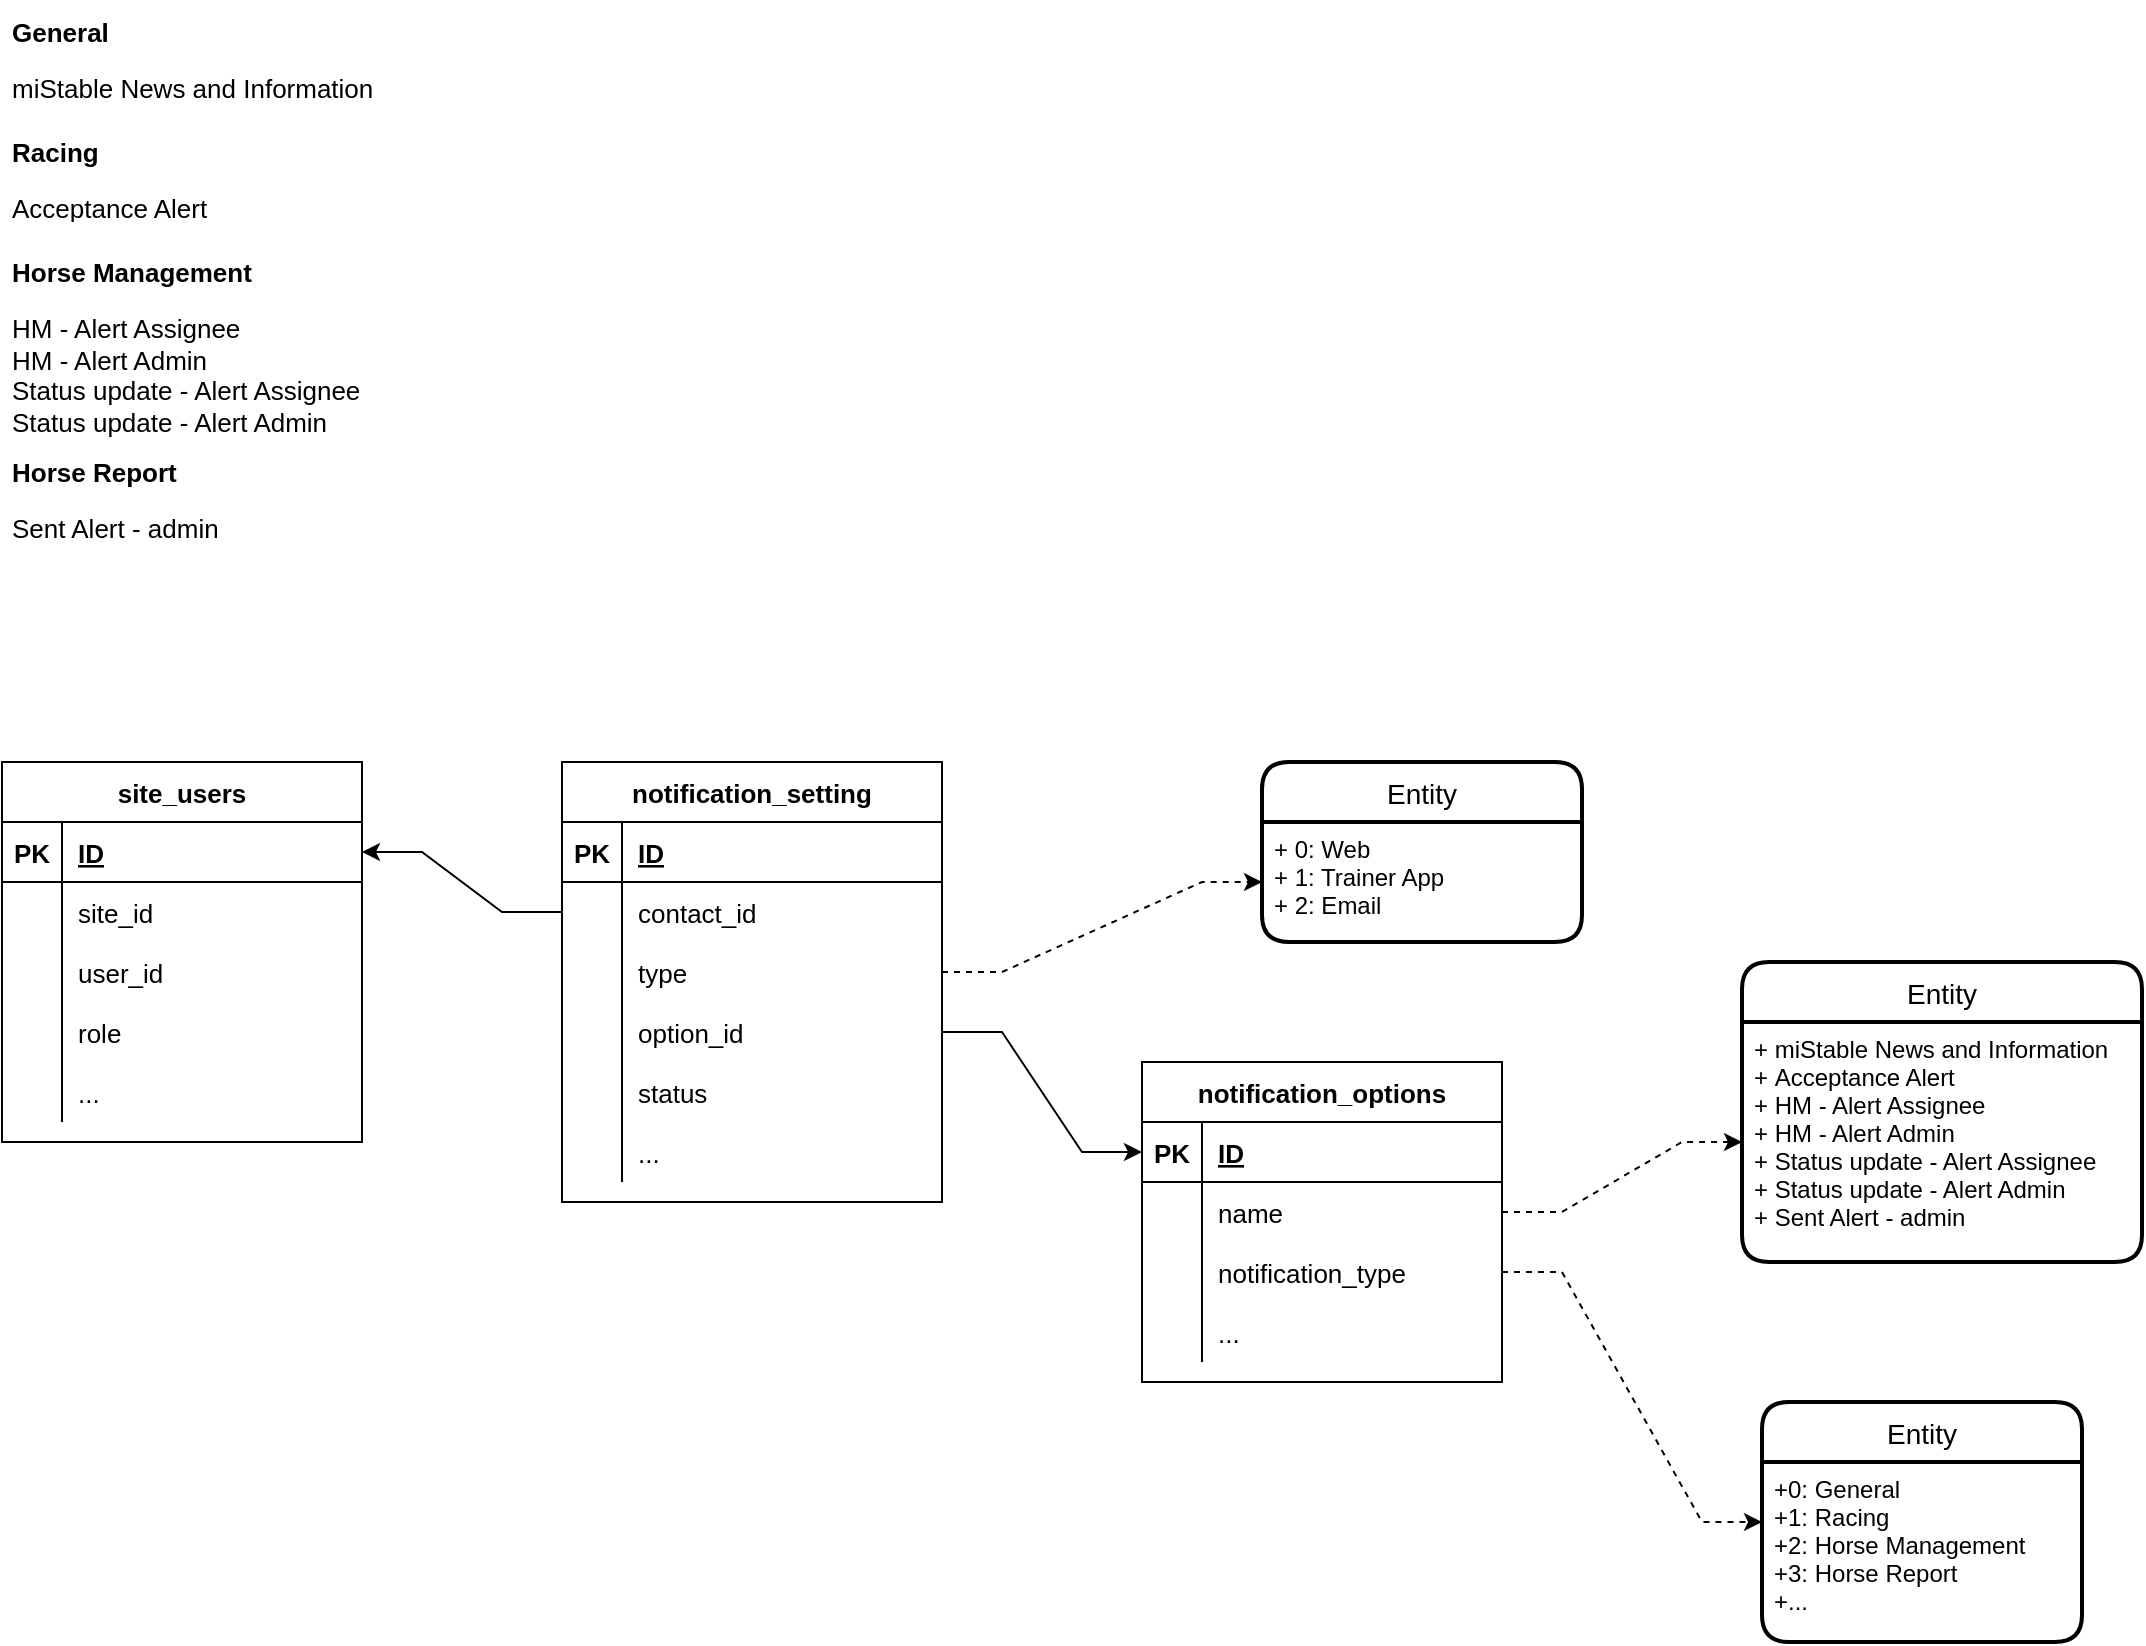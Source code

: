 <mxfile version="17.3.0" type="github">
  <diagram id="dDVrCmuTGW21ft8TkOyH" name="Page-1">
    <mxGraphModel dx="1183" dy="705" grid="1" gridSize="10" guides="1" tooltips="1" connect="1" arrows="1" fold="1" page="1" pageScale="1" pageWidth="1920" pageHeight="1200" background="none" math="0" shadow="0">
      <root>
        <mxCell id="0" />
        <mxCell id="1" parent="0" />
        <mxCell id="ISlZDc1GV_iiYRp_qeMH-1" value="&lt;h1 style=&quot;font-size: 13px;&quot;&gt;&lt;font style=&quot;font-size: 13px;&quot;&gt;General&lt;/font&gt;&lt;/h1&gt;&lt;p style=&quot;font-size: 13px;&quot;&gt;&lt;font style=&quot;font-size: 13px;&quot;&gt;miStable News and Information&lt;/font&gt;&lt;/p&gt;" style="text;html=1;strokeColor=none;fillColor=none;spacing=5;spacingTop=-31;whiteSpace=wrap;overflow=hidden;rounded=0;horizontal=1;fontSize=13;" parent="1" vertex="1">
          <mxGeometry x="80" y="40" width="190" height="30" as="geometry" />
        </mxCell>
        <mxCell id="ISlZDc1GV_iiYRp_qeMH-4" value="&lt;h1 style=&quot;font-size: 13px&quot;&gt;&lt;font style=&quot;font-size: 13px&quot;&gt;Racing&lt;/font&gt;&lt;/h1&gt;&lt;p style=&quot;font-size: 13px&quot;&gt;&lt;font style=&quot;font-size: 13px&quot;&gt;Acceptance Alert&lt;/font&gt;&lt;/p&gt;" style="text;html=1;strokeColor=none;fillColor=none;spacing=5;spacingTop=-31;whiteSpace=wrap;overflow=hidden;rounded=0;horizontal=1;fontSize=13;" parent="1" vertex="1">
          <mxGeometry x="80" y="100" width="190" height="30" as="geometry" />
        </mxCell>
        <mxCell id="ISlZDc1GV_iiYRp_qeMH-5" value="&lt;h1 style=&quot;font-size: 13px&quot;&gt;&lt;font style=&quot;font-size: 13px&quot;&gt;Horse Management&lt;/font&gt;&lt;/h1&gt;&lt;p style=&quot;font-size: 13px&quot;&gt;&lt;font style=&quot;font-size: 13px&quot;&gt;HM - Alert Assignee&lt;br&gt;HM - Alert Admin&lt;br&gt;Status update - Alert Assignee&lt;br&gt;Status update - Alert Admin&lt;br&gt;&lt;br&gt;&lt;/font&gt;&lt;/p&gt;" style="text;html=1;strokeColor=none;fillColor=none;spacing=5;spacingTop=-31;whiteSpace=wrap;overflow=hidden;rounded=0;horizontal=1;fontSize=13;" parent="1" vertex="1">
          <mxGeometry x="80" y="160" width="190" height="80" as="geometry" />
        </mxCell>
        <mxCell id="ISlZDc1GV_iiYRp_qeMH-6" value="&lt;h1 style=&quot;font-size: 13px&quot;&gt;&lt;font style=&quot;font-size: 13px&quot;&gt;Horse Report&lt;/font&gt;&lt;/h1&gt;&lt;p style=&quot;font-size: 13px&quot;&gt;&lt;font style=&quot;font-size: 13px&quot;&gt;Sent Alert - admin&lt;br&gt;&lt;br&gt;&lt;/font&gt;&lt;/p&gt;" style="text;html=1;strokeColor=none;fillColor=none;spacing=5;spacingTop=-31;whiteSpace=wrap;overflow=hidden;rounded=0;horizontal=1;fontSize=13;" parent="1" vertex="1">
          <mxGeometry x="80" y="260" width="190" height="30" as="geometry" />
        </mxCell>
        <mxCell id="ISlZDc1GV_iiYRp_qeMH-7" value="site_users" style="shape=table;startSize=30;container=1;collapsible=1;childLayout=tableLayout;fixedRows=1;rowLines=0;fontStyle=1;align=center;resizeLast=1;fontSize=13;" parent="1" vertex="1">
          <mxGeometry x="80" y="400" width="180" height="190" as="geometry" />
        </mxCell>
        <mxCell id="ISlZDc1GV_iiYRp_qeMH-8" value="" style="shape=tableRow;horizontal=0;startSize=0;swimlaneHead=0;swimlaneBody=0;fillColor=none;collapsible=0;dropTarget=0;points=[[0,0.5],[1,0.5]];portConstraint=eastwest;top=0;left=0;right=0;bottom=1;fontSize=13;" parent="ISlZDc1GV_iiYRp_qeMH-7" vertex="1">
          <mxGeometry y="30" width="180" height="30" as="geometry" />
        </mxCell>
        <mxCell id="ISlZDc1GV_iiYRp_qeMH-9" value="PK" style="shape=partialRectangle;connectable=0;fillColor=none;top=0;left=0;bottom=0;right=0;fontStyle=1;overflow=hidden;fontSize=13;" parent="ISlZDc1GV_iiYRp_qeMH-8" vertex="1">
          <mxGeometry width="30" height="30" as="geometry">
            <mxRectangle width="30" height="30" as="alternateBounds" />
          </mxGeometry>
        </mxCell>
        <mxCell id="ISlZDc1GV_iiYRp_qeMH-10" value="ID" style="shape=partialRectangle;connectable=0;fillColor=none;top=0;left=0;bottom=0;right=0;align=left;spacingLeft=6;fontStyle=5;overflow=hidden;fontSize=13;" parent="ISlZDc1GV_iiYRp_qeMH-8" vertex="1">
          <mxGeometry x="30" width="150" height="30" as="geometry">
            <mxRectangle width="150" height="30" as="alternateBounds" />
          </mxGeometry>
        </mxCell>
        <mxCell id="ISlZDc1GV_iiYRp_qeMH-11" value="" style="shape=tableRow;horizontal=0;startSize=0;swimlaneHead=0;swimlaneBody=0;fillColor=none;collapsible=0;dropTarget=0;points=[[0,0.5],[1,0.5]];portConstraint=eastwest;top=0;left=0;right=0;bottom=0;fontSize=13;" parent="ISlZDc1GV_iiYRp_qeMH-7" vertex="1">
          <mxGeometry y="60" width="180" height="30" as="geometry" />
        </mxCell>
        <mxCell id="ISlZDc1GV_iiYRp_qeMH-12" value="" style="shape=partialRectangle;connectable=0;fillColor=none;top=0;left=0;bottom=0;right=0;editable=1;overflow=hidden;fontSize=13;" parent="ISlZDc1GV_iiYRp_qeMH-11" vertex="1">
          <mxGeometry width="30" height="30" as="geometry">
            <mxRectangle width="30" height="30" as="alternateBounds" />
          </mxGeometry>
        </mxCell>
        <mxCell id="ISlZDc1GV_iiYRp_qeMH-13" value="site_id" style="shape=partialRectangle;connectable=0;fillColor=none;top=0;left=0;bottom=0;right=0;align=left;spacingLeft=6;overflow=hidden;fontSize=13;" parent="ISlZDc1GV_iiYRp_qeMH-11" vertex="1">
          <mxGeometry x="30" width="150" height="30" as="geometry">
            <mxRectangle width="150" height="30" as="alternateBounds" />
          </mxGeometry>
        </mxCell>
        <mxCell id="ISlZDc1GV_iiYRp_qeMH-14" value="" style="shape=tableRow;horizontal=0;startSize=0;swimlaneHead=0;swimlaneBody=0;fillColor=none;collapsible=0;dropTarget=0;points=[[0,0.5],[1,0.5]];portConstraint=eastwest;top=0;left=0;right=0;bottom=0;fontSize=13;" parent="ISlZDc1GV_iiYRp_qeMH-7" vertex="1">
          <mxGeometry y="90" width="180" height="30" as="geometry" />
        </mxCell>
        <mxCell id="ISlZDc1GV_iiYRp_qeMH-15" value="" style="shape=partialRectangle;connectable=0;fillColor=none;top=0;left=0;bottom=0;right=0;editable=1;overflow=hidden;fontSize=13;" parent="ISlZDc1GV_iiYRp_qeMH-14" vertex="1">
          <mxGeometry width="30" height="30" as="geometry">
            <mxRectangle width="30" height="30" as="alternateBounds" />
          </mxGeometry>
        </mxCell>
        <mxCell id="ISlZDc1GV_iiYRp_qeMH-16" value="user_id" style="shape=partialRectangle;connectable=0;fillColor=none;top=0;left=0;bottom=0;right=0;align=left;spacingLeft=6;overflow=hidden;fontSize=13;" parent="ISlZDc1GV_iiYRp_qeMH-14" vertex="1">
          <mxGeometry x="30" width="150" height="30" as="geometry">
            <mxRectangle width="150" height="30" as="alternateBounds" />
          </mxGeometry>
        </mxCell>
        <mxCell id="ISlZDc1GV_iiYRp_qeMH-17" value="" style="shape=tableRow;horizontal=0;startSize=0;swimlaneHead=0;swimlaneBody=0;fillColor=none;collapsible=0;dropTarget=0;points=[[0,0.5],[1,0.5]];portConstraint=eastwest;top=0;left=0;right=0;bottom=0;fontSize=13;" parent="ISlZDc1GV_iiYRp_qeMH-7" vertex="1">
          <mxGeometry y="120" width="180" height="30" as="geometry" />
        </mxCell>
        <mxCell id="ISlZDc1GV_iiYRp_qeMH-18" value="" style="shape=partialRectangle;connectable=0;fillColor=none;top=0;left=0;bottom=0;right=0;editable=1;overflow=hidden;fontSize=13;" parent="ISlZDc1GV_iiYRp_qeMH-17" vertex="1">
          <mxGeometry width="30" height="30" as="geometry">
            <mxRectangle width="30" height="30" as="alternateBounds" />
          </mxGeometry>
        </mxCell>
        <mxCell id="ISlZDc1GV_iiYRp_qeMH-19" value="role" style="shape=partialRectangle;connectable=0;fillColor=none;top=0;left=0;bottom=0;right=0;align=left;spacingLeft=6;overflow=hidden;fontSize=13;" parent="ISlZDc1GV_iiYRp_qeMH-17" vertex="1">
          <mxGeometry x="30" width="150" height="30" as="geometry">
            <mxRectangle width="150" height="30" as="alternateBounds" />
          </mxGeometry>
        </mxCell>
        <mxCell id="ISlZDc1GV_iiYRp_qeMH-89" value="" style="shape=tableRow;horizontal=0;startSize=0;swimlaneHead=0;swimlaneBody=0;fillColor=none;collapsible=0;dropTarget=0;points=[[0,0.5],[1,0.5]];portConstraint=eastwest;top=0;left=0;right=0;bottom=0;fontSize=13;" parent="ISlZDc1GV_iiYRp_qeMH-7" vertex="1">
          <mxGeometry y="150" width="180" height="30" as="geometry" />
        </mxCell>
        <mxCell id="ISlZDc1GV_iiYRp_qeMH-90" value="" style="shape=partialRectangle;connectable=0;fillColor=none;top=0;left=0;bottom=0;right=0;editable=1;overflow=hidden;fontSize=13;" parent="ISlZDc1GV_iiYRp_qeMH-89" vertex="1">
          <mxGeometry width="30" height="30" as="geometry">
            <mxRectangle width="30" height="30" as="alternateBounds" />
          </mxGeometry>
        </mxCell>
        <mxCell id="ISlZDc1GV_iiYRp_qeMH-91" value="..." style="shape=partialRectangle;connectable=0;fillColor=none;top=0;left=0;bottom=0;right=0;align=left;spacingLeft=6;overflow=hidden;fontSize=13;" parent="ISlZDc1GV_iiYRp_qeMH-89" vertex="1">
          <mxGeometry x="30" width="150" height="30" as="geometry">
            <mxRectangle width="150" height="30" as="alternateBounds" />
          </mxGeometry>
        </mxCell>
        <mxCell id="ISlZDc1GV_iiYRp_qeMH-39" value="notification_setting" style="shape=table;startSize=30;container=1;collapsible=1;childLayout=tableLayout;fixedRows=1;rowLines=0;fontStyle=1;align=center;resizeLast=1;fontSize=13;" parent="1" vertex="1">
          <mxGeometry x="360" y="400" width="190" height="220" as="geometry" />
        </mxCell>
        <mxCell id="ISlZDc1GV_iiYRp_qeMH-40" value="" style="shape=tableRow;horizontal=0;startSize=0;swimlaneHead=0;swimlaneBody=0;fillColor=none;collapsible=0;dropTarget=0;points=[[0,0.5],[1,0.5]];portConstraint=eastwest;top=0;left=0;right=0;bottom=1;fontSize=13;" parent="ISlZDc1GV_iiYRp_qeMH-39" vertex="1">
          <mxGeometry y="30" width="190" height="30" as="geometry" />
        </mxCell>
        <mxCell id="ISlZDc1GV_iiYRp_qeMH-41" value="PK" style="shape=partialRectangle;connectable=0;fillColor=none;top=0;left=0;bottom=0;right=0;fontStyle=1;overflow=hidden;fontSize=13;" parent="ISlZDc1GV_iiYRp_qeMH-40" vertex="1">
          <mxGeometry width="30" height="30" as="geometry">
            <mxRectangle width="30" height="30" as="alternateBounds" />
          </mxGeometry>
        </mxCell>
        <mxCell id="ISlZDc1GV_iiYRp_qeMH-42" value="ID" style="shape=partialRectangle;connectable=0;fillColor=none;top=0;left=0;bottom=0;right=0;align=left;spacingLeft=6;fontStyle=5;overflow=hidden;fontSize=13;" parent="ISlZDc1GV_iiYRp_qeMH-40" vertex="1">
          <mxGeometry x="30" width="160" height="30" as="geometry">
            <mxRectangle width="160" height="30" as="alternateBounds" />
          </mxGeometry>
        </mxCell>
        <mxCell id="ISlZDc1GV_iiYRp_qeMH-81" value="" style="shape=tableRow;horizontal=0;startSize=0;swimlaneHead=0;swimlaneBody=0;fillColor=none;collapsible=0;dropTarget=0;points=[[0,0.5],[1,0.5]];portConstraint=eastwest;top=0;left=0;right=0;bottom=0;fontSize=13;" parent="ISlZDc1GV_iiYRp_qeMH-39" vertex="1">
          <mxGeometry y="60" width="190" height="30" as="geometry" />
        </mxCell>
        <mxCell id="ISlZDc1GV_iiYRp_qeMH-82" value="" style="shape=partialRectangle;connectable=0;fillColor=none;top=0;left=0;bottom=0;right=0;editable=1;overflow=hidden;fontSize=13;" parent="ISlZDc1GV_iiYRp_qeMH-81" vertex="1">
          <mxGeometry width="30" height="30" as="geometry">
            <mxRectangle width="30" height="30" as="alternateBounds" />
          </mxGeometry>
        </mxCell>
        <mxCell id="ISlZDc1GV_iiYRp_qeMH-83" value="contact_id" style="shape=partialRectangle;connectable=0;fillColor=none;top=0;left=0;bottom=0;right=0;align=left;spacingLeft=6;overflow=hidden;fontSize=13;" parent="ISlZDc1GV_iiYRp_qeMH-81" vertex="1">
          <mxGeometry x="30" width="160" height="30" as="geometry">
            <mxRectangle width="160" height="30" as="alternateBounds" />
          </mxGeometry>
        </mxCell>
        <mxCell id="ISlZDc1GV_iiYRp_qeMH-78" value="" style="shape=tableRow;horizontal=0;startSize=0;swimlaneHead=0;swimlaneBody=0;fillColor=none;collapsible=0;dropTarget=0;points=[[0,0.5],[1,0.5]];portConstraint=eastwest;top=0;left=0;right=0;bottom=0;fontSize=13;" parent="ISlZDc1GV_iiYRp_qeMH-39" vertex="1">
          <mxGeometry y="90" width="190" height="30" as="geometry" />
        </mxCell>
        <mxCell id="ISlZDc1GV_iiYRp_qeMH-79" value="" style="shape=partialRectangle;connectable=0;fillColor=none;top=0;left=0;bottom=0;right=0;editable=1;overflow=hidden;fontSize=13;" parent="ISlZDc1GV_iiYRp_qeMH-78" vertex="1">
          <mxGeometry width="30" height="30" as="geometry">
            <mxRectangle width="30" height="30" as="alternateBounds" />
          </mxGeometry>
        </mxCell>
        <mxCell id="ISlZDc1GV_iiYRp_qeMH-80" value="type" style="shape=partialRectangle;connectable=0;fillColor=none;top=0;left=0;bottom=0;right=0;align=left;spacingLeft=6;overflow=hidden;fontSize=13;" parent="ISlZDc1GV_iiYRp_qeMH-78" vertex="1">
          <mxGeometry x="30" width="160" height="30" as="geometry">
            <mxRectangle width="160" height="30" as="alternateBounds" />
          </mxGeometry>
        </mxCell>
        <mxCell id="ISlZDc1GV_iiYRp_qeMH-72" value="" style="shape=tableRow;horizontal=0;startSize=0;swimlaneHead=0;swimlaneBody=0;fillColor=none;collapsible=0;dropTarget=0;points=[[0,0.5],[1,0.5]];portConstraint=eastwest;top=0;left=0;right=0;bottom=0;fontSize=13;" parent="ISlZDc1GV_iiYRp_qeMH-39" vertex="1">
          <mxGeometry y="120" width="190" height="30" as="geometry" />
        </mxCell>
        <mxCell id="ISlZDc1GV_iiYRp_qeMH-73" value="" style="shape=partialRectangle;connectable=0;fillColor=none;top=0;left=0;bottom=0;right=0;editable=1;overflow=hidden;fontSize=13;" parent="ISlZDc1GV_iiYRp_qeMH-72" vertex="1">
          <mxGeometry width="30" height="30" as="geometry">
            <mxRectangle width="30" height="30" as="alternateBounds" />
          </mxGeometry>
        </mxCell>
        <mxCell id="ISlZDc1GV_iiYRp_qeMH-74" value="option_id" style="shape=partialRectangle;connectable=0;fillColor=none;top=0;left=0;bottom=0;right=0;align=left;spacingLeft=6;overflow=hidden;fontSize=13;" parent="ISlZDc1GV_iiYRp_qeMH-72" vertex="1">
          <mxGeometry x="30" width="160" height="30" as="geometry">
            <mxRectangle width="160" height="30" as="alternateBounds" />
          </mxGeometry>
        </mxCell>
        <mxCell id="ISlZDc1GV_iiYRp_qeMH-75" value="" style="shape=tableRow;horizontal=0;startSize=0;swimlaneHead=0;swimlaneBody=0;fillColor=none;collapsible=0;dropTarget=0;points=[[0,0.5],[1,0.5]];portConstraint=eastwest;top=0;left=0;right=0;bottom=0;fontSize=13;" parent="ISlZDc1GV_iiYRp_qeMH-39" vertex="1">
          <mxGeometry y="150" width="190" height="30" as="geometry" />
        </mxCell>
        <mxCell id="ISlZDc1GV_iiYRp_qeMH-76" value="" style="shape=partialRectangle;connectable=0;fillColor=none;top=0;left=0;bottom=0;right=0;editable=1;overflow=hidden;fontSize=13;" parent="ISlZDc1GV_iiYRp_qeMH-75" vertex="1">
          <mxGeometry width="30" height="30" as="geometry">
            <mxRectangle width="30" height="30" as="alternateBounds" />
          </mxGeometry>
        </mxCell>
        <mxCell id="ISlZDc1GV_iiYRp_qeMH-77" value="status" style="shape=partialRectangle;connectable=0;fillColor=none;top=0;left=0;bottom=0;right=0;align=left;spacingLeft=6;overflow=hidden;fontSize=13;" parent="ISlZDc1GV_iiYRp_qeMH-75" vertex="1">
          <mxGeometry x="30" width="160" height="30" as="geometry">
            <mxRectangle width="160" height="30" as="alternateBounds" />
          </mxGeometry>
        </mxCell>
        <mxCell id="ISlZDc1GV_iiYRp_qeMH-96" value="" style="shape=tableRow;horizontal=0;startSize=0;swimlaneHead=0;swimlaneBody=0;fillColor=none;collapsible=0;dropTarget=0;points=[[0,0.5],[1,0.5]];portConstraint=eastwest;top=0;left=0;right=0;bottom=0;fontSize=13;" parent="ISlZDc1GV_iiYRp_qeMH-39" vertex="1">
          <mxGeometry y="180" width="190" height="30" as="geometry" />
        </mxCell>
        <mxCell id="ISlZDc1GV_iiYRp_qeMH-97" value="" style="shape=partialRectangle;connectable=0;fillColor=none;top=0;left=0;bottom=0;right=0;editable=1;overflow=hidden;fontSize=13;" parent="ISlZDc1GV_iiYRp_qeMH-96" vertex="1">
          <mxGeometry width="30" height="30" as="geometry">
            <mxRectangle width="30" height="30" as="alternateBounds" />
          </mxGeometry>
        </mxCell>
        <mxCell id="ISlZDc1GV_iiYRp_qeMH-98" value="..." style="shape=partialRectangle;connectable=0;fillColor=none;top=0;left=0;bottom=0;right=0;align=left;spacingLeft=6;overflow=hidden;fontSize=13;" parent="ISlZDc1GV_iiYRp_qeMH-96" vertex="1">
          <mxGeometry x="30" width="160" height="30" as="geometry">
            <mxRectangle width="160" height="30" as="alternateBounds" />
          </mxGeometry>
        </mxCell>
        <mxCell id="ISlZDc1GV_iiYRp_qeMH-86" value="Entity" style="swimlane;childLayout=stackLayout;horizontal=1;startSize=30;horizontalStack=0;rounded=1;fontSize=14;fontStyle=0;strokeWidth=2;resizeParent=0;resizeLast=1;shadow=0;dashed=0;align=center;" parent="1" vertex="1">
          <mxGeometry x="960" y="720" width="160" height="120" as="geometry" />
        </mxCell>
        <mxCell id="ISlZDc1GV_iiYRp_qeMH-87" value="+0: General&#xa;+1: Racing&#xa;+2: Horse Management&#xa;+3: Horse Report&#xa;+..." style="align=left;strokeColor=none;fillColor=none;spacingLeft=4;fontSize=12;verticalAlign=top;resizable=0;rotatable=0;part=1;" parent="ISlZDc1GV_iiYRp_qeMH-86" vertex="1">
          <mxGeometry y="30" width="160" height="90" as="geometry" />
        </mxCell>
        <mxCell id="ISlZDc1GV_iiYRp_qeMH-88" style="edgeStyle=entityRelationEdgeStyle;rounded=0;orthogonalLoop=1;jettySize=auto;html=1;exitX=1;exitY=0.5;exitDx=0;exitDy=0;entryX=0;entryY=0.5;entryDx=0;entryDy=0;fontSize=13;dashed=1;" parent="1" source="ISlZDc1GV_iiYRp_qeMH-57" target="ISlZDc1GV_iiYRp_qeMH-86" edge="1">
          <mxGeometry relative="1" as="geometry" />
        </mxCell>
        <mxCell id="ISlZDc1GV_iiYRp_qeMH-92" value="Entity" style="swimlane;childLayout=stackLayout;horizontal=1;startSize=30;horizontalStack=0;rounded=1;fontSize=14;fontStyle=0;strokeWidth=2;resizeParent=0;resizeLast=1;shadow=0;dashed=0;align=center;" parent="1" vertex="1">
          <mxGeometry x="710" y="400" width="160" height="90" as="geometry" />
        </mxCell>
        <mxCell id="ISlZDc1GV_iiYRp_qeMH-93" value="+ 0: Web&#xa;+ 1: Trainer App&#xa;+ 2: Email" style="align=left;strokeColor=none;fillColor=none;spacingLeft=4;fontSize=12;verticalAlign=top;resizable=0;rotatable=0;part=1;" parent="ISlZDc1GV_iiYRp_qeMH-92" vertex="1">
          <mxGeometry y="30" width="160" height="60" as="geometry" />
        </mxCell>
        <mxCell id="ISlZDc1GV_iiYRp_qeMH-95" style="edgeStyle=entityRelationEdgeStyle;rounded=0;orthogonalLoop=1;jettySize=auto;html=1;exitX=1;exitY=0.5;exitDx=0;exitDy=0;entryX=0;entryY=0.5;entryDx=0;entryDy=0;fontSize=13;dashed=1;" parent="1" source="ISlZDc1GV_iiYRp_qeMH-78" target="ISlZDc1GV_iiYRp_qeMH-93" edge="1">
          <mxGeometry relative="1" as="geometry" />
        </mxCell>
        <mxCell id="ISlZDc1GV_iiYRp_qeMH-103" style="edgeStyle=entityRelationEdgeStyle;rounded=0;orthogonalLoop=1;jettySize=auto;html=1;exitX=0;exitY=0.5;exitDx=0;exitDy=0;entryX=1;entryY=0.5;entryDx=0;entryDy=0;fontSize=13;" parent="1" source="ISlZDc1GV_iiYRp_qeMH-81" target="ISlZDc1GV_iiYRp_qeMH-8" edge="1">
          <mxGeometry relative="1" as="geometry" />
        </mxCell>
        <mxCell id="ISlZDc1GV_iiYRp_qeMH-104" value="notification_options" style="shape=table;startSize=30;container=1;collapsible=1;childLayout=tableLayout;fixedRows=1;rowLines=0;fontStyle=1;align=center;resizeLast=1;fontSize=13;" parent="1" vertex="1">
          <mxGeometry x="650" y="550" width="180" height="160" as="geometry" />
        </mxCell>
        <mxCell id="ISlZDc1GV_iiYRp_qeMH-105" value="" style="shape=tableRow;horizontal=0;startSize=0;swimlaneHead=0;swimlaneBody=0;fillColor=none;collapsible=0;dropTarget=0;points=[[0,0.5],[1,0.5]];portConstraint=eastwest;top=0;left=0;right=0;bottom=1;fontSize=13;" parent="ISlZDc1GV_iiYRp_qeMH-104" vertex="1">
          <mxGeometry y="30" width="180" height="30" as="geometry" />
        </mxCell>
        <mxCell id="ISlZDc1GV_iiYRp_qeMH-106" value="PK" style="shape=partialRectangle;connectable=0;fillColor=none;top=0;left=0;bottom=0;right=0;fontStyle=1;overflow=hidden;fontSize=13;" parent="ISlZDc1GV_iiYRp_qeMH-105" vertex="1">
          <mxGeometry width="30" height="30" as="geometry">
            <mxRectangle width="30" height="30" as="alternateBounds" />
          </mxGeometry>
        </mxCell>
        <mxCell id="ISlZDc1GV_iiYRp_qeMH-107" value="ID" style="shape=partialRectangle;connectable=0;fillColor=none;top=0;left=0;bottom=0;right=0;align=left;spacingLeft=6;fontStyle=5;overflow=hidden;fontSize=13;" parent="ISlZDc1GV_iiYRp_qeMH-105" vertex="1">
          <mxGeometry x="30" width="150" height="30" as="geometry">
            <mxRectangle width="150" height="30" as="alternateBounds" />
          </mxGeometry>
        </mxCell>
        <mxCell id="ISlZDc1GV_iiYRp_qeMH-108" value="" style="shape=tableRow;horizontal=0;startSize=0;swimlaneHead=0;swimlaneBody=0;fillColor=none;collapsible=0;dropTarget=0;points=[[0,0.5],[1,0.5]];portConstraint=eastwest;top=0;left=0;right=0;bottom=0;fontSize=13;" parent="ISlZDc1GV_iiYRp_qeMH-104" vertex="1">
          <mxGeometry y="60" width="180" height="30" as="geometry" />
        </mxCell>
        <mxCell id="ISlZDc1GV_iiYRp_qeMH-109" value="" style="shape=partialRectangle;connectable=0;fillColor=none;top=0;left=0;bottom=0;right=0;editable=1;overflow=hidden;fontSize=13;" parent="ISlZDc1GV_iiYRp_qeMH-108" vertex="1">
          <mxGeometry width="30" height="30" as="geometry">
            <mxRectangle width="30" height="30" as="alternateBounds" />
          </mxGeometry>
        </mxCell>
        <mxCell id="ISlZDc1GV_iiYRp_qeMH-110" value="name" style="shape=partialRectangle;connectable=0;fillColor=none;top=0;left=0;bottom=0;right=0;align=left;spacingLeft=6;overflow=hidden;fontSize=13;" parent="ISlZDc1GV_iiYRp_qeMH-108" vertex="1">
          <mxGeometry x="30" width="150" height="30" as="geometry">
            <mxRectangle width="150" height="30" as="alternateBounds" />
          </mxGeometry>
        </mxCell>
        <mxCell id="ISlZDc1GV_iiYRp_qeMH-57" value="" style="shape=tableRow;horizontal=0;startSize=0;swimlaneHead=0;swimlaneBody=0;fillColor=none;collapsible=0;dropTarget=0;points=[[0,0.5],[1,0.5]];portConstraint=eastwest;top=0;left=0;right=0;bottom=0;fontSize=13;" parent="ISlZDc1GV_iiYRp_qeMH-104" vertex="1">
          <mxGeometry y="90" width="180" height="30" as="geometry" />
        </mxCell>
        <mxCell id="ISlZDc1GV_iiYRp_qeMH-58" value="" style="shape=partialRectangle;connectable=0;fillColor=none;top=0;left=0;bottom=0;right=0;editable=1;overflow=hidden;fontSize=13;" parent="ISlZDc1GV_iiYRp_qeMH-57" vertex="1">
          <mxGeometry width="30" height="30" as="geometry">
            <mxRectangle width="30" height="30" as="alternateBounds" />
          </mxGeometry>
        </mxCell>
        <mxCell id="ISlZDc1GV_iiYRp_qeMH-59" value="notification_type" style="shape=partialRectangle;connectable=0;fillColor=none;top=0;left=0;bottom=0;right=0;align=left;spacingLeft=6;overflow=hidden;fontSize=13;" parent="ISlZDc1GV_iiYRp_qeMH-57" vertex="1">
          <mxGeometry x="30" width="150" height="30" as="geometry">
            <mxRectangle width="150" height="30" as="alternateBounds" />
          </mxGeometry>
        </mxCell>
        <mxCell id="ISlZDc1GV_iiYRp_qeMH-114" value="" style="shape=tableRow;horizontal=0;startSize=0;swimlaneHead=0;swimlaneBody=0;fillColor=none;collapsible=0;dropTarget=0;points=[[0,0.5],[1,0.5]];portConstraint=eastwest;top=0;left=0;right=0;bottom=0;fontSize=13;" parent="ISlZDc1GV_iiYRp_qeMH-104" vertex="1">
          <mxGeometry y="120" width="180" height="30" as="geometry" />
        </mxCell>
        <mxCell id="ISlZDc1GV_iiYRp_qeMH-115" value="" style="shape=partialRectangle;connectable=0;fillColor=none;top=0;left=0;bottom=0;right=0;editable=1;overflow=hidden;fontSize=13;" parent="ISlZDc1GV_iiYRp_qeMH-114" vertex="1">
          <mxGeometry width="30" height="30" as="geometry">
            <mxRectangle width="30" height="30" as="alternateBounds" />
          </mxGeometry>
        </mxCell>
        <mxCell id="ISlZDc1GV_iiYRp_qeMH-116" value="..." style="shape=partialRectangle;connectable=0;fillColor=none;top=0;left=0;bottom=0;right=0;align=left;spacingLeft=6;overflow=hidden;fontSize=13;" parent="ISlZDc1GV_iiYRp_qeMH-114" vertex="1">
          <mxGeometry x="30" width="150" height="30" as="geometry">
            <mxRectangle width="150" height="30" as="alternateBounds" />
          </mxGeometry>
        </mxCell>
        <mxCell id="ISlZDc1GV_iiYRp_qeMH-117" value="Entity" style="swimlane;childLayout=stackLayout;horizontal=1;startSize=30;horizontalStack=0;rounded=1;fontSize=14;fontStyle=0;strokeWidth=2;resizeParent=0;resizeLast=1;shadow=0;dashed=0;align=center;" parent="1" vertex="1">
          <mxGeometry x="950" y="500" width="200" height="150" as="geometry" />
        </mxCell>
        <mxCell id="ISlZDc1GV_iiYRp_qeMH-118" value="+ miStable News and Information&#xa;+ Acceptance Alert&#xa;+ HM - Alert Assignee&#xa;+ HM - Alert Admin&#xa;+ Status update - Alert Assignee&#xa;+ Status update - Alert Admin&#xa;+ Sent Alert - admin" style="align=left;strokeColor=none;fillColor=none;spacingLeft=4;fontSize=12;verticalAlign=top;resizable=0;rotatable=0;part=1;" parent="ISlZDc1GV_iiYRp_qeMH-117" vertex="1">
          <mxGeometry y="30" width="200" height="120" as="geometry" />
        </mxCell>
        <mxCell id="ISlZDc1GV_iiYRp_qeMH-119" style="edgeStyle=entityRelationEdgeStyle;rounded=0;orthogonalLoop=1;jettySize=auto;html=1;entryX=0;entryY=0.5;entryDx=0;entryDy=0;fontSize=13;dashed=1;" parent="1" source="ISlZDc1GV_iiYRp_qeMH-108" target="ISlZDc1GV_iiYRp_qeMH-118" edge="1">
          <mxGeometry relative="1" as="geometry" />
        </mxCell>
        <mxCell id="ISlZDc1GV_iiYRp_qeMH-120" style="edgeStyle=entityRelationEdgeStyle;rounded=0;orthogonalLoop=1;jettySize=auto;html=1;entryX=0;entryY=0.5;entryDx=0;entryDy=0;fontSize=13;" parent="1" source="ISlZDc1GV_iiYRp_qeMH-72" target="ISlZDc1GV_iiYRp_qeMH-105" edge="1">
          <mxGeometry relative="1" as="geometry" />
        </mxCell>
      </root>
    </mxGraphModel>
  </diagram>
</mxfile>
